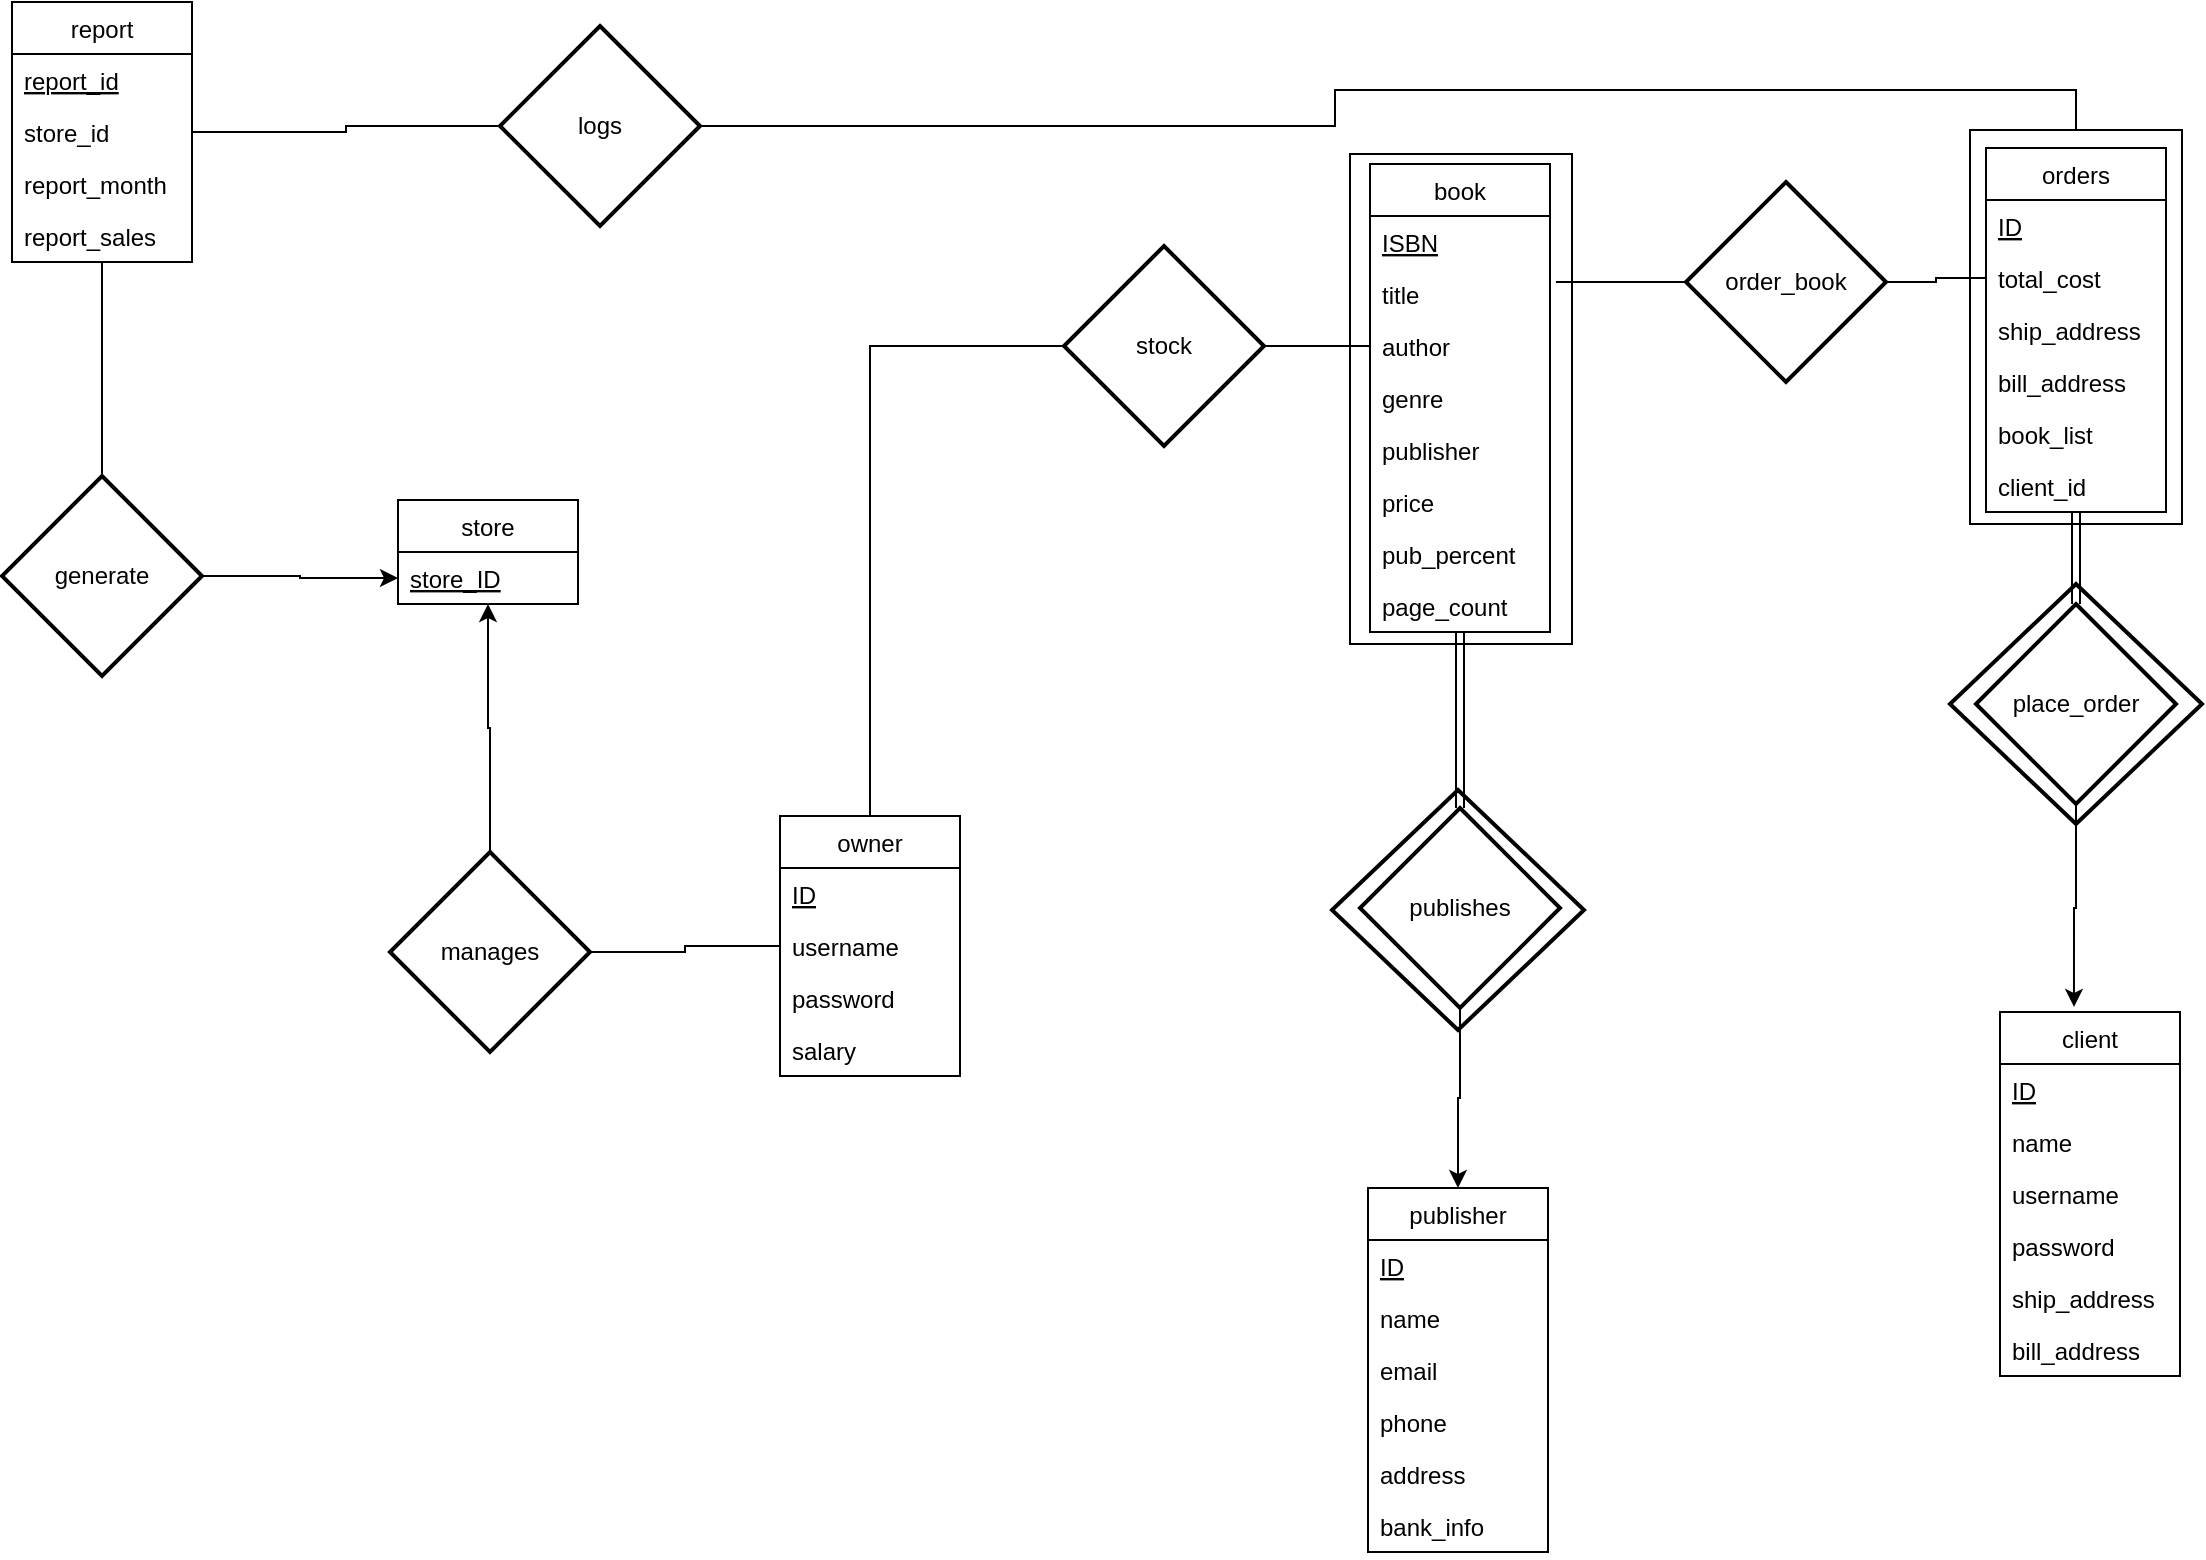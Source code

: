 <mxfile version="15.9.6" type="google"><diagram id="MsWoF9TLZQXE_88LOgGU" name="Page-1"><mxGraphModel dx="2162" dy="1224" grid="0" gridSize="10" guides="0" tooltips="1" connect="1" arrows="1" fold="1" page="0" pageScale="1" pageWidth="850" pageHeight="1100" math="0" shadow="0"><root><mxCell id="0"/><mxCell id="1" parent="0"/><mxCell id="guc7vIY6SQtuLlZhvjA--92" value="" style="html=1;" parent="1" vertex="1"><mxGeometry x="740" y="-31" width="106" height="197" as="geometry"/></mxCell><mxCell id="guc7vIY6SQtuLlZhvjA--91" value="" style="html=1;" parent="1" vertex="1"><mxGeometry x="430" y="-19" width="111" height="245" as="geometry"/></mxCell><mxCell id="guc7vIY6SQtuLlZhvjA--89" value="" style="strokeWidth=2;html=1;shape=mxgraph.flowchart.decision;whiteSpace=wrap;" parent="1" vertex="1"><mxGeometry x="730" y="196" width="126" height="120" as="geometry"/></mxCell><mxCell id="guc7vIY6SQtuLlZhvjA--88" value="" style="strokeWidth=2;html=1;shape=mxgraph.flowchart.decision;whiteSpace=wrap;" parent="1" vertex="1"><mxGeometry x="421" y="299" width="126" height="120" as="geometry"/></mxCell><mxCell id="guc7vIY6SQtuLlZhvjA--74" style="edgeStyle=orthogonalEdgeStyle;rounded=0;orthogonalLoop=1;jettySize=auto;html=1;endArrow=none;endFill=0;strokeColor=default;shape=link;entryX=0.5;entryY=0;entryDx=0;entryDy=0;entryPerimeter=0;" parent="1" source="oRlnrFaE1cWMP0E-3uX_-1" target="guc7vIY6SQtuLlZhvjA--60" edge="1"><mxGeometry relative="1" as="geometry"><mxPoint x="793" y="203" as="targetPoint"/></mxGeometry></mxCell><mxCell id="oRlnrFaE1cWMP0E-3uX_-1" value="orders" style="swimlane;fontStyle=0;childLayout=stackLayout;horizontal=1;startSize=26;fillColor=none;horizontalStack=0;resizeParent=1;resizeParentMax=0;resizeLast=0;collapsible=1;marginBottom=0;" parent="1" vertex="1"><mxGeometry x="748" y="-22" width="90" height="182" as="geometry"/></mxCell><mxCell id="oRlnrFaE1cWMP0E-3uX_-2" value="ID" style="text;strokeColor=none;fillColor=none;align=left;verticalAlign=top;spacingLeft=4;spacingRight=4;overflow=hidden;rotatable=0;points=[[0,0.5],[1,0.5]];portConstraint=eastwest;fontStyle=4" parent="oRlnrFaE1cWMP0E-3uX_-1" vertex="1"><mxGeometry y="26" width="90" height="26" as="geometry"/></mxCell><mxCell id="oRlnrFaE1cWMP0E-3uX_-3" value="total_cost" style="text;strokeColor=none;fillColor=none;align=left;verticalAlign=top;spacingLeft=4;spacingRight=4;overflow=hidden;rotatable=0;points=[[0,0.5],[1,0.5]];portConstraint=eastwest;" parent="oRlnrFaE1cWMP0E-3uX_-1" vertex="1"><mxGeometry y="52" width="90" height="26" as="geometry"/></mxCell><mxCell id="oRlnrFaE1cWMP0E-3uX_-4" value="ship_address" style="text;strokeColor=none;fillColor=none;align=left;verticalAlign=top;spacingLeft=4;spacingRight=4;overflow=hidden;rotatable=0;points=[[0,0.5],[1,0.5]];portConstraint=eastwest;" parent="oRlnrFaE1cWMP0E-3uX_-1" vertex="1"><mxGeometry y="78" width="90" height="26" as="geometry"/></mxCell><mxCell id="oRlnrFaE1cWMP0E-3uX_-12" value="bill_address" style="text;strokeColor=none;fillColor=none;align=left;verticalAlign=top;spacingLeft=4;spacingRight=4;overflow=hidden;rotatable=0;points=[[0,0.5],[1,0.5]];portConstraint=eastwest;" parent="oRlnrFaE1cWMP0E-3uX_-1" vertex="1"><mxGeometry y="104" width="90" height="26" as="geometry"/></mxCell><mxCell id="oRlnrFaE1cWMP0E-3uX_-11" value="book_list" style="text;strokeColor=none;fillColor=none;align=left;verticalAlign=top;spacingLeft=4;spacingRight=4;overflow=hidden;rotatable=0;points=[[0,0.5],[1,0.5]];portConstraint=eastwest;" parent="oRlnrFaE1cWMP0E-3uX_-1" vertex="1"><mxGeometry y="130" width="90" height="26" as="geometry"/></mxCell><mxCell id="x6jPZk-a5l0krkMW7kKL-1" value="client_id" style="text;strokeColor=none;fillColor=none;align=left;verticalAlign=top;spacingLeft=4;spacingRight=4;overflow=hidden;rotatable=0;points=[[0,0.5],[1,0.5]];portConstraint=eastwest;" vertex="1" parent="oRlnrFaE1cWMP0E-3uX_-1"><mxGeometry y="156" width="90" height="26" as="geometry"/></mxCell><mxCell id="guc7vIY6SQtuLlZhvjA--70" style="edgeStyle=orthogonalEdgeStyle;rounded=0;orthogonalLoop=1;jettySize=auto;html=1;entryX=0.5;entryY=0;entryDx=0;entryDy=0;entryPerimeter=0;endArrow=classic;endFill=1;strokeColor=default;shape=link;" parent="1" source="guc7vIY6SQtuLlZhvjA--1" target="guc7vIY6SQtuLlZhvjA--58" edge="1"><mxGeometry relative="1" as="geometry"/></mxCell><mxCell id="guc7vIY6SQtuLlZhvjA--1" value="book" style="swimlane;fontStyle=0;childLayout=stackLayout;horizontal=1;startSize=26;fillColor=none;horizontalStack=0;resizeParent=1;resizeParentMax=0;resizeLast=0;collapsible=1;marginBottom=0;" parent="1" vertex="1"><mxGeometry x="440" y="-14" width="90" height="234" as="geometry"/></mxCell><mxCell id="guc7vIY6SQtuLlZhvjA--2" value="ISBN &#xA;" style="text;strokeColor=none;fillColor=none;align=left;verticalAlign=top;spacingLeft=4;spacingRight=4;overflow=hidden;rotatable=0;points=[[0,0.5],[1,0.5]];portConstraint=eastwest;fontStyle=4" parent="guc7vIY6SQtuLlZhvjA--1" vertex="1"><mxGeometry y="26" width="90" height="26" as="geometry"/></mxCell><mxCell id="guc7vIY6SQtuLlZhvjA--3" value="title" style="text;strokeColor=none;fillColor=none;align=left;verticalAlign=top;spacingLeft=4;spacingRight=4;overflow=hidden;rotatable=0;points=[[0,0.5],[1,0.5]];portConstraint=eastwest;" parent="guc7vIY6SQtuLlZhvjA--1" vertex="1"><mxGeometry y="52" width="90" height="26" as="geometry"/></mxCell><mxCell id="guc7vIY6SQtuLlZhvjA--4" value="author" style="text;strokeColor=none;fillColor=none;align=left;verticalAlign=top;spacingLeft=4;spacingRight=4;overflow=hidden;rotatable=0;points=[[0,0.5],[1,0.5]];portConstraint=eastwest;" parent="guc7vIY6SQtuLlZhvjA--1" vertex="1"><mxGeometry y="78" width="90" height="26" as="geometry"/></mxCell><mxCell id="guc7vIY6SQtuLlZhvjA--5" value="genre" style="text;strokeColor=none;fillColor=none;align=left;verticalAlign=top;spacingLeft=4;spacingRight=4;overflow=hidden;rotatable=0;points=[[0,0.5],[1,0.5]];portConstraint=eastwest;" parent="guc7vIY6SQtuLlZhvjA--1" vertex="1"><mxGeometry y="104" width="90" height="26" as="geometry"/></mxCell><mxCell id="guc7vIY6SQtuLlZhvjA--6" value="publisher" style="text;strokeColor=none;fillColor=none;align=left;verticalAlign=top;spacingLeft=4;spacingRight=4;overflow=hidden;rotatable=0;points=[[0,0.5],[1,0.5]];portConstraint=eastwest;" parent="guc7vIY6SQtuLlZhvjA--1" vertex="1"><mxGeometry y="130" width="90" height="26" as="geometry"/></mxCell><mxCell id="guc7vIY6SQtuLlZhvjA--7" value="price" style="text;strokeColor=none;fillColor=none;align=left;verticalAlign=top;spacingLeft=4;spacingRight=4;overflow=hidden;rotatable=0;points=[[0,0.5],[1,0.5]];portConstraint=eastwest;" parent="guc7vIY6SQtuLlZhvjA--1" vertex="1"><mxGeometry y="156" width="90" height="26" as="geometry"/></mxCell><mxCell id="guc7vIY6SQtuLlZhvjA--8" value="pub_percent" style="text;strokeColor=none;fillColor=none;align=left;verticalAlign=top;spacingLeft=4;spacingRight=4;overflow=hidden;rotatable=0;points=[[0,0.5],[1,0.5]];portConstraint=eastwest;" parent="guc7vIY6SQtuLlZhvjA--1" vertex="1"><mxGeometry y="182" width="90" height="26" as="geometry"/></mxCell><mxCell id="guc7vIY6SQtuLlZhvjA--9" value="page_count" style="text;strokeColor=none;fillColor=none;align=left;verticalAlign=top;spacingLeft=4;spacingRight=4;overflow=hidden;rotatable=0;points=[[0,0.5],[1,0.5]];portConstraint=eastwest;" parent="guc7vIY6SQtuLlZhvjA--1" vertex="1"><mxGeometry y="208" width="90" height="26" as="geometry"/></mxCell><mxCell id="guc7vIY6SQtuLlZhvjA--10" value="client" style="swimlane;fontStyle=0;childLayout=stackLayout;horizontal=1;startSize=26;fillColor=none;horizontalStack=0;resizeParent=1;resizeParentMax=0;resizeLast=0;collapsible=1;marginBottom=0;" parent="1" vertex="1"><mxGeometry x="755" y="410" width="90" height="182" as="geometry"/></mxCell><mxCell id="guc7vIY6SQtuLlZhvjA--11" value="ID" style="text;strokeColor=none;fillColor=none;align=left;verticalAlign=top;spacingLeft=4;spacingRight=4;overflow=hidden;rotatable=0;points=[[0,0.5],[1,0.5]];portConstraint=eastwest;fontStyle=4" parent="guc7vIY6SQtuLlZhvjA--10" vertex="1"><mxGeometry y="26" width="90" height="26" as="geometry"/></mxCell><mxCell id="guc7vIY6SQtuLlZhvjA--16" value="name" style="text;strokeColor=none;fillColor=none;align=left;verticalAlign=top;spacingLeft=4;spacingRight=4;overflow=hidden;rotatable=0;points=[[0,0.5],[1,0.5]];portConstraint=eastwest;" parent="guc7vIY6SQtuLlZhvjA--10" vertex="1"><mxGeometry y="52" width="90" height="26" as="geometry"/></mxCell><mxCell id="guc7vIY6SQtuLlZhvjA--12" value="username" style="text;strokeColor=none;fillColor=none;align=left;verticalAlign=top;spacingLeft=4;spacingRight=4;overflow=hidden;rotatable=0;points=[[0,0.5],[1,0.5]];portConstraint=eastwest;" parent="guc7vIY6SQtuLlZhvjA--10" vertex="1"><mxGeometry y="78" width="90" height="26" as="geometry"/></mxCell><mxCell id="guc7vIY6SQtuLlZhvjA--13" value="password" style="text;strokeColor=none;fillColor=none;align=left;verticalAlign=top;spacingLeft=4;spacingRight=4;overflow=hidden;rotatable=0;points=[[0,0.5],[1,0.5]];portConstraint=eastwest;" parent="guc7vIY6SQtuLlZhvjA--10" vertex="1"><mxGeometry y="104" width="90" height="26" as="geometry"/></mxCell><mxCell id="guc7vIY6SQtuLlZhvjA--14" value="ship_address" style="text;strokeColor=none;fillColor=none;align=left;verticalAlign=top;spacingLeft=4;spacingRight=4;overflow=hidden;rotatable=0;points=[[0,0.5],[1,0.5]];portConstraint=eastwest;" parent="guc7vIY6SQtuLlZhvjA--10" vertex="1"><mxGeometry y="130" width="90" height="26" as="geometry"/></mxCell><mxCell id="guc7vIY6SQtuLlZhvjA--15" value="bill_address" style="text;strokeColor=none;fillColor=none;align=left;verticalAlign=top;spacingLeft=4;spacingRight=4;overflow=hidden;rotatable=0;points=[[0,0.5],[1,0.5]];portConstraint=eastwest;" parent="guc7vIY6SQtuLlZhvjA--10" vertex="1"><mxGeometry y="156" width="90" height="26" as="geometry"/></mxCell><mxCell id="guc7vIY6SQtuLlZhvjA--19" value="publisher" style="swimlane;fontStyle=0;childLayout=stackLayout;horizontal=1;startSize=26;fillColor=none;horizontalStack=0;resizeParent=1;resizeParentMax=0;resizeLast=0;collapsible=1;marginBottom=0;" parent="1" vertex="1"><mxGeometry x="439" y="498" width="90" height="182" as="geometry"/></mxCell><mxCell id="guc7vIY6SQtuLlZhvjA--20" value="ID" style="text;strokeColor=none;fillColor=none;align=left;verticalAlign=top;spacingLeft=4;spacingRight=4;overflow=hidden;rotatable=0;points=[[0,0.5],[1,0.5]];portConstraint=eastwest;fontStyle=4" parent="guc7vIY6SQtuLlZhvjA--19" vertex="1"><mxGeometry y="26" width="90" height="26" as="geometry"/></mxCell><mxCell id="guc7vIY6SQtuLlZhvjA--21" value="name" style="text;strokeColor=none;fillColor=none;align=left;verticalAlign=top;spacingLeft=4;spacingRight=4;overflow=hidden;rotatable=0;points=[[0,0.5],[1,0.5]];portConstraint=eastwest;" parent="guc7vIY6SQtuLlZhvjA--19" vertex="1"><mxGeometry y="52" width="90" height="26" as="geometry"/></mxCell><mxCell id="guc7vIY6SQtuLlZhvjA--22" value="email" style="text;strokeColor=none;fillColor=none;align=left;verticalAlign=top;spacingLeft=4;spacingRight=4;overflow=hidden;rotatable=0;points=[[0,0.5],[1,0.5]];portConstraint=eastwest;" parent="guc7vIY6SQtuLlZhvjA--19" vertex="1"><mxGeometry y="78" width="90" height="26" as="geometry"/></mxCell><mxCell id="guc7vIY6SQtuLlZhvjA--23" value="phone" style="text;strokeColor=none;fillColor=none;align=left;verticalAlign=top;spacingLeft=4;spacingRight=4;overflow=hidden;rotatable=0;points=[[0,0.5],[1,0.5]];portConstraint=eastwest;" parent="guc7vIY6SQtuLlZhvjA--19" vertex="1"><mxGeometry y="104" width="90" height="26" as="geometry"/></mxCell><mxCell id="guc7vIY6SQtuLlZhvjA--24" value="address" style="text;strokeColor=none;fillColor=none;align=left;verticalAlign=top;spacingLeft=4;spacingRight=4;overflow=hidden;rotatable=0;points=[[0,0.5],[1,0.5]];portConstraint=eastwest;" parent="guc7vIY6SQtuLlZhvjA--19" vertex="1"><mxGeometry y="130" width="90" height="26" as="geometry"/></mxCell><mxCell id="guc7vIY6SQtuLlZhvjA--25" value="bank_info" style="text;strokeColor=none;fillColor=none;align=left;verticalAlign=top;spacingLeft=4;spacingRight=4;overflow=hidden;rotatable=0;points=[[0,0.5],[1,0.5]];portConstraint=eastwest;" parent="guc7vIY6SQtuLlZhvjA--19" vertex="1"><mxGeometry y="156" width="90" height="26" as="geometry"/></mxCell><mxCell id="guc7vIY6SQtuLlZhvjA--28" value="owner" style="swimlane;fontStyle=0;childLayout=stackLayout;horizontal=1;startSize=26;fillColor=none;horizontalStack=0;resizeParent=1;resizeParentMax=0;resizeLast=0;collapsible=1;marginBottom=0;" parent="1" vertex="1"><mxGeometry x="145" y="312" width="90" height="130" as="geometry"/></mxCell><mxCell id="guc7vIY6SQtuLlZhvjA--29" value="ID" style="text;strokeColor=none;fillColor=none;align=left;verticalAlign=top;spacingLeft=4;spacingRight=4;overflow=hidden;rotatable=0;points=[[0,0.5],[1,0.5]];portConstraint=eastwest;fontStyle=4" parent="guc7vIY6SQtuLlZhvjA--28" vertex="1"><mxGeometry y="26" width="90" height="26" as="geometry"/></mxCell><mxCell id="guc7vIY6SQtuLlZhvjA--30" value="username" style="text;strokeColor=none;fillColor=none;align=left;verticalAlign=top;spacingLeft=4;spacingRight=4;overflow=hidden;rotatable=0;points=[[0,0.5],[1,0.5]];portConstraint=eastwest;" parent="guc7vIY6SQtuLlZhvjA--28" vertex="1"><mxGeometry y="52" width="90" height="26" as="geometry"/></mxCell><mxCell id="guc7vIY6SQtuLlZhvjA--31" value="password" style="text;strokeColor=none;fillColor=none;align=left;verticalAlign=top;spacingLeft=4;spacingRight=4;overflow=hidden;rotatable=0;points=[[0,0.5],[1,0.5]];portConstraint=eastwest;" parent="guc7vIY6SQtuLlZhvjA--28" vertex="1"><mxGeometry y="78" width="90" height="26" as="geometry"/></mxCell><mxCell id="guc7vIY6SQtuLlZhvjA--32" value="salary" style="text;strokeColor=none;fillColor=none;align=left;verticalAlign=top;spacingLeft=4;spacingRight=4;overflow=hidden;rotatable=0;points=[[0,0.5],[1,0.5]];portConstraint=eastwest;" parent="guc7vIY6SQtuLlZhvjA--28" vertex="1"><mxGeometry y="104" width="90" height="26" as="geometry"/></mxCell><mxCell id="guc7vIY6SQtuLlZhvjA--37" value="store" style="swimlane;fontStyle=0;childLayout=stackLayout;horizontal=1;startSize=26;fillColor=none;horizontalStack=0;resizeParent=1;resizeParentMax=0;resizeLast=0;collapsible=1;marginBottom=0;" parent="1" vertex="1"><mxGeometry x="-46" y="154" width="90" height="52" as="geometry"/></mxCell><mxCell id="guc7vIY6SQtuLlZhvjA--38" value="store_ID" style="text;strokeColor=none;fillColor=none;align=left;verticalAlign=top;spacingLeft=4;spacingRight=4;overflow=hidden;rotatable=0;points=[[0,0.5],[1,0.5]];portConstraint=eastwest;fontStyle=4" parent="guc7vIY6SQtuLlZhvjA--37" vertex="1"><mxGeometry y="26" width="90" height="26" as="geometry"/></mxCell><mxCell id="guc7vIY6SQtuLlZhvjA--83" style="edgeStyle=orthogonalEdgeStyle;rounded=0;orthogonalLoop=1;jettySize=auto;html=1;entryX=0;entryY=0.5;entryDx=0;entryDy=0;endArrow=none;endFill=0;strokeColor=default;" parent="1" source="guc7vIY6SQtuLlZhvjA--55" target="guc7vIY6SQtuLlZhvjA--28" edge="1"><mxGeometry relative="1" as="geometry"/></mxCell><mxCell id="guc7vIY6SQtuLlZhvjA--86" style="edgeStyle=orthogonalEdgeStyle;rounded=0;orthogonalLoop=1;jettySize=auto;html=1;entryX=0.5;entryY=1;entryDx=0;entryDy=0;endArrow=classic;endFill=1;strokeColor=default;" parent="1" source="guc7vIY6SQtuLlZhvjA--55" target="guc7vIY6SQtuLlZhvjA--37" edge="1"><mxGeometry relative="1" as="geometry"/></mxCell><mxCell id="guc7vIY6SQtuLlZhvjA--55" value="manages" style="strokeWidth=2;html=1;shape=mxgraph.flowchart.decision;whiteSpace=wrap;" parent="1" vertex="1"><mxGeometry x="-50" y="330" width="100" height="100" as="geometry"/></mxCell><mxCell id="guc7vIY6SQtuLlZhvjA--81" style="edgeStyle=orthogonalEdgeStyle;rounded=0;orthogonalLoop=1;jettySize=auto;html=1;entryX=0;entryY=0.5;entryDx=0;entryDy=0;endArrow=none;endFill=0;strokeColor=default;" parent="1" source="guc7vIY6SQtuLlZhvjA--56" target="guc7vIY6SQtuLlZhvjA--4" edge="1"><mxGeometry relative="1" as="geometry"/></mxCell><mxCell id="guc7vIY6SQtuLlZhvjA--82" style="edgeStyle=orthogonalEdgeStyle;rounded=0;orthogonalLoop=1;jettySize=auto;html=1;entryX=0.5;entryY=0;entryDx=0;entryDy=0;endArrow=none;endFill=0;strokeColor=default;" parent="1" source="guc7vIY6SQtuLlZhvjA--56" target="guc7vIY6SQtuLlZhvjA--28" edge="1"><mxGeometry relative="1" as="geometry"/></mxCell><mxCell id="guc7vIY6SQtuLlZhvjA--56" value="stock" style="strokeWidth=2;html=1;shape=mxgraph.flowchart.decision;whiteSpace=wrap;" parent="1" vertex="1"><mxGeometry x="287" y="27" width="100" height="100" as="geometry"/></mxCell><mxCell id="guc7vIY6SQtuLlZhvjA--69" style="edgeStyle=orthogonalEdgeStyle;rounded=0;orthogonalLoop=1;jettySize=auto;html=1;entryX=0.5;entryY=0;entryDx=0;entryDy=0;endArrow=classic;endFill=1;strokeColor=default;" parent="1" source="guc7vIY6SQtuLlZhvjA--58" target="guc7vIY6SQtuLlZhvjA--19" edge="1"><mxGeometry relative="1" as="geometry"/></mxCell><mxCell id="guc7vIY6SQtuLlZhvjA--58" value="publishes" style="strokeWidth=2;html=1;shape=mxgraph.flowchart.decision;whiteSpace=wrap;" parent="1" vertex="1"><mxGeometry x="435" y="308" width="100" height="100" as="geometry"/></mxCell><mxCell id="guc7vIY6SQtuLlZhvjA--79" style="edgeStyle=orthogonalEdgeStyle;rounded=0;orthogonalLoop=1;jettySize=auto;html=1;entryX=0;entryY=0.5;entryDx=0;entryDy=0;endArrow=none;endFill=0;strokeColor=default;" parent="1" source="guc7vIY6SQtuLlZhvjA--59" target="oRlnrFaE1cWMP0E-3uX_-3" edge="1"><mxGeometry relative="1" as="geometry"/></mxCell><mxCell id="guc7vIY6SQtuLlZhvjA--80" style="edgeStyle=orthogonalEdgeStyle;rounded=0;orthogonalLoop=1;jettySize=auto;html=1;entryX=1.033;entryY=0.269;entryDx=0;entryDy=0;entryPerimeter=0;endArrow=none;endFill=0;strokeColor=default;" parent="1" source="guc7vIY6SQtuLlZhvjA--59" target="guc7vIY6SQtuLlZhvjA--3" edge="1"><mxGeometry relative="1" as="geometry"/></mxCell><mxCell id="guc7vIY6SQtuLlZhvjA--59" value="order_book" style="strokeWidth=2;html=1;shape=mxgraph.flowchart.decision;whiteSpace=wrap;" parent="1" vertex="1"><mxGeometry x="598" y="-5" width="100" height="100" as="geometry"/></mxCell><mxCell id="guc7vIY6SQtuLlZhvjA--76" style="edgeStyle=orthogonalEdgeStyle;rounded=0;orthogonalLoop=1;jettySize=auto;html=1;entryX=0.411;entryY=-0.014;entryDx=0;entryDy=0;entryPerimeter=0;endArrow=classic;endFill=1;strokeColor=default;" parent="1" source="guc7vIY6SQtuLlZhvjA--60" target="guc7vIY6SQtuLlZhvjA--10" edge="1"><mxGeometry relative="1" as="geometry"/></mxCell><mxCell id="guc7vIY6SQtuLlZhvjA--60" value="place_order" style="strokeWidth=2;html=1;shape=mxgraph.flowchart.decision;whiteSpace=wrap;" parent="1" vertex="1"><mxGeometry x="743" y="206" width="100" height="100" as="geometry"/></mxCell><mxCell id="guc7vIY6SQtuLlZhvjA--71" style="edgeStyle=orthogonalEdgeStyle;rounded=0;orthogonalLoop=1;jettySize=auto;html=1;entryX=0.5;entryY=1;entryDx=0;entryDy=0;endArrow=classic;endFill=1;strokeColor=default;" parent="1" target="guc7vIY6SQtuLlZhvjA--46" edge="1"><mxGeometry relative="1" as="geometry"><mxPoint x="1014" y="464" as="sourcePoint"/></mxGeometry></mxCell><mxCell id="guc7vIY6SQtuLlZhvjA--72" style="edgeStyle=orthogonalEdgeStyle;rounded=0;orthogonalLoop=1;jettySize=auto;html=1;entryX=0.411;entryY=-0.01;entryDx=0;entryDy=0;entryPerimeter=0;endArrow=classic;endFill=1;strokeColor=default;" parent="1" target="guc7vIY6SQtuLlZhvjA--46" edge="1"><mxGeometry relative="1" as="geometry"><mxPoint x="1006.99" y="93" as="sourcePoint"/></mxGeometry></mxCell><mxCell id="x6jPZk-a5l0krkMW7kKL-11" style="edgeStyle=orthogonalEdgeStyle;rounded=0;orthogonalLoop=1;jettySize=auto;html=1;entryX=0.5;entryY=0;entryDx=0;entryDy=0;endArrow=none;endFill=0;" edge="1" parent="1" source="x6jPZk-a5l0krkMW7kKL-2" target="guc7vIY6SQtuLlZhvjA--92"><mxGeometry relative="1" as="geometry"/></mxCell><mxCell id="x6jPZk-a5l0krkMW7kKL-12" style="edgeStyle=orthogonalEdgeStyle;rounded=0;orthogonalLoop=1;jettySize=auto;html=1;entryX=1;entryY=0.5;entryDx=0;entryDy=0;endArrow=none;endFill=0;" edge="1" parent="1" source="x6jPZk-a5l0krkMW7kKL-2" target="x6jPZk-a5l0krkMW7kKL-4"><mxGeometry relative="1" as="geometry"/></mxCell><mxCell id="x6jPZk-a5l0krkMW7kKL-2" value="logs" style="strokeWidth=2;html=1;shape=mxgraph.flowchart.decision;whiteSpace=wrap;" vertex="1" parent="1"><mxGeometry x="5" y="-83" width="100" height="100" as="geometry"/></mxCell><mxCell id="x6jPZk-a5l0krkMW7kKL-10" style="edgeStyle=orthogonalEdgeStyle;rounded=0;orthogonalLoop=1;jettySize=auto;html=1;entryX=0;entryY=0.5;entryDx=0;entryDy=0;endArrow=classic;endFill=1;" edge="1" parent="1" source="x6jPZk-a5l0krkMW7kKL-3" target="guc7vIY6SQtuLlZhvjA--38"><mxGeometry relative="1" as="geometry"/></mxCell><mxCell id="x6jPZk-a5l0krkMW7kKL-3" value="generate" style="strokeWidth=2;html=1;shape=mxgraph.flowchart.decision;whiteSpace=wrap;" vertex="1" parent="1"><mxGeometry x="-244" y="142" width="100" height="100" as="geometry"/></mxCell><mxCell id="x6jPZk-a5l0krkMW7kKL-9" style="edgeStyle=orthogonalEdgeStyle;rounded=0;orthogonalLoop=1;jettySize=auto;html=1;endArrow=none;endFill=0;" edge="1" parent="1" source="x6jPZk-a5l0krkMW7kKL-4" target="x6jPZk-a5l0krkMW7kKL-3"><mxGeometry relative="1" as="geometry"/></mxCell><mxCell id="x6jPZk-a5l0krkMW7kKL-4" value="report" style="swimlane;fontStyle=0;childLayout=stackLayout;horizontal=1;startSize=26;fillColor=none;horizontalStack=0;resizeParent=1;resizeParentMax=0;resizeLast=0;collapsible=1;marginBottom=0;" vertex="1" parent="1"><mxGeometry x="-239" y="-95" width="90" height="130" as="geometry"/></mxCell><mxCell id="x6jPZk-a5l0krkMW7kKL-5" value="report_id" style="text;strokeColor=none;fillColor=none;align=left;verticalAlign=top;spacingLeft=4;spacingRight=4;overflow=hidden;rotatable=0;points=[[0,0.5],[1,0.5]];portConstraint=eastwest;fontStyle=4" vertex="1" parent="x6jPZk-a5l0krkMW7kKL-4"><mxGeometry y="26" width="90" height="26" as="geometry"/></mxCell><mxCell id="x6jPZk-a5l0krkMW7kKL-6" value="store_id" style="text;strokeColor=none;fillColor=none;align=left;verticalAlign=top;spacingLeft=4;spacingRight=4;overflow=hidden;rotatable=0;points=[[0,0.5],[1,0.5]];portConstraint=eastwest;" vertex="1" parent="x6jPZk-a5l0krkMW7kKL-4"><mxGeometry y="52" width="90" height="26" as="geometry"/></mxCell><mxCell id="x6jPZk-a5l0krkMW7kKL-7" value="report_month" style="text;strokeColor=none;fillColor=none;align=left;verticalAlign=top;spacingLeft=4;spacingRight=4;overflow=hidden;rotatable=0;points=[[0,0.5],[1,0.5]];portConstraint=eastwest;" vertex="1" parent="x6jPZk-a5l0krkMW7kKL-4"><mxGeometry y="78" width="90" height="26" as="geometry"/></mxCell><mxCell id="x6jPZk-a5l0krkMW7kKL-8" value="report_sales" style="text;strokeColor=none;fillColor=none;align=left;verticalAlign=top;spacingLeft=4;spacingRight=4;overflow=hidden;rotatable=0;points=[[0,0.5],[1,0.5]];portConstraint=eastwest;" vertex="1" parent="x6jPZk-a5l0krkMW7kKL-4"><mxGeometry y="104" width="90" height="26" as="geometry"/></mxCell></root></mxGraphModel></diagram></mxfile>